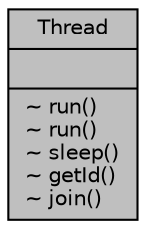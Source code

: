 digraph "Thread"
{
  edge [fontname="Helvetica",fontsize="10",labelfontname="Helvetica",labelfontsize="10"];
  node [fontname="Helvetica",fontsize="10",shape=record];
  Node1 [label="{Thread\n||~ run()\l~ run()\l~ sleep()\l~ getId()\l~ join()\l}",height=0.2,width=0.4,color="black", fillcolor="grey75", style="filled", fontcolor="black"];
}
